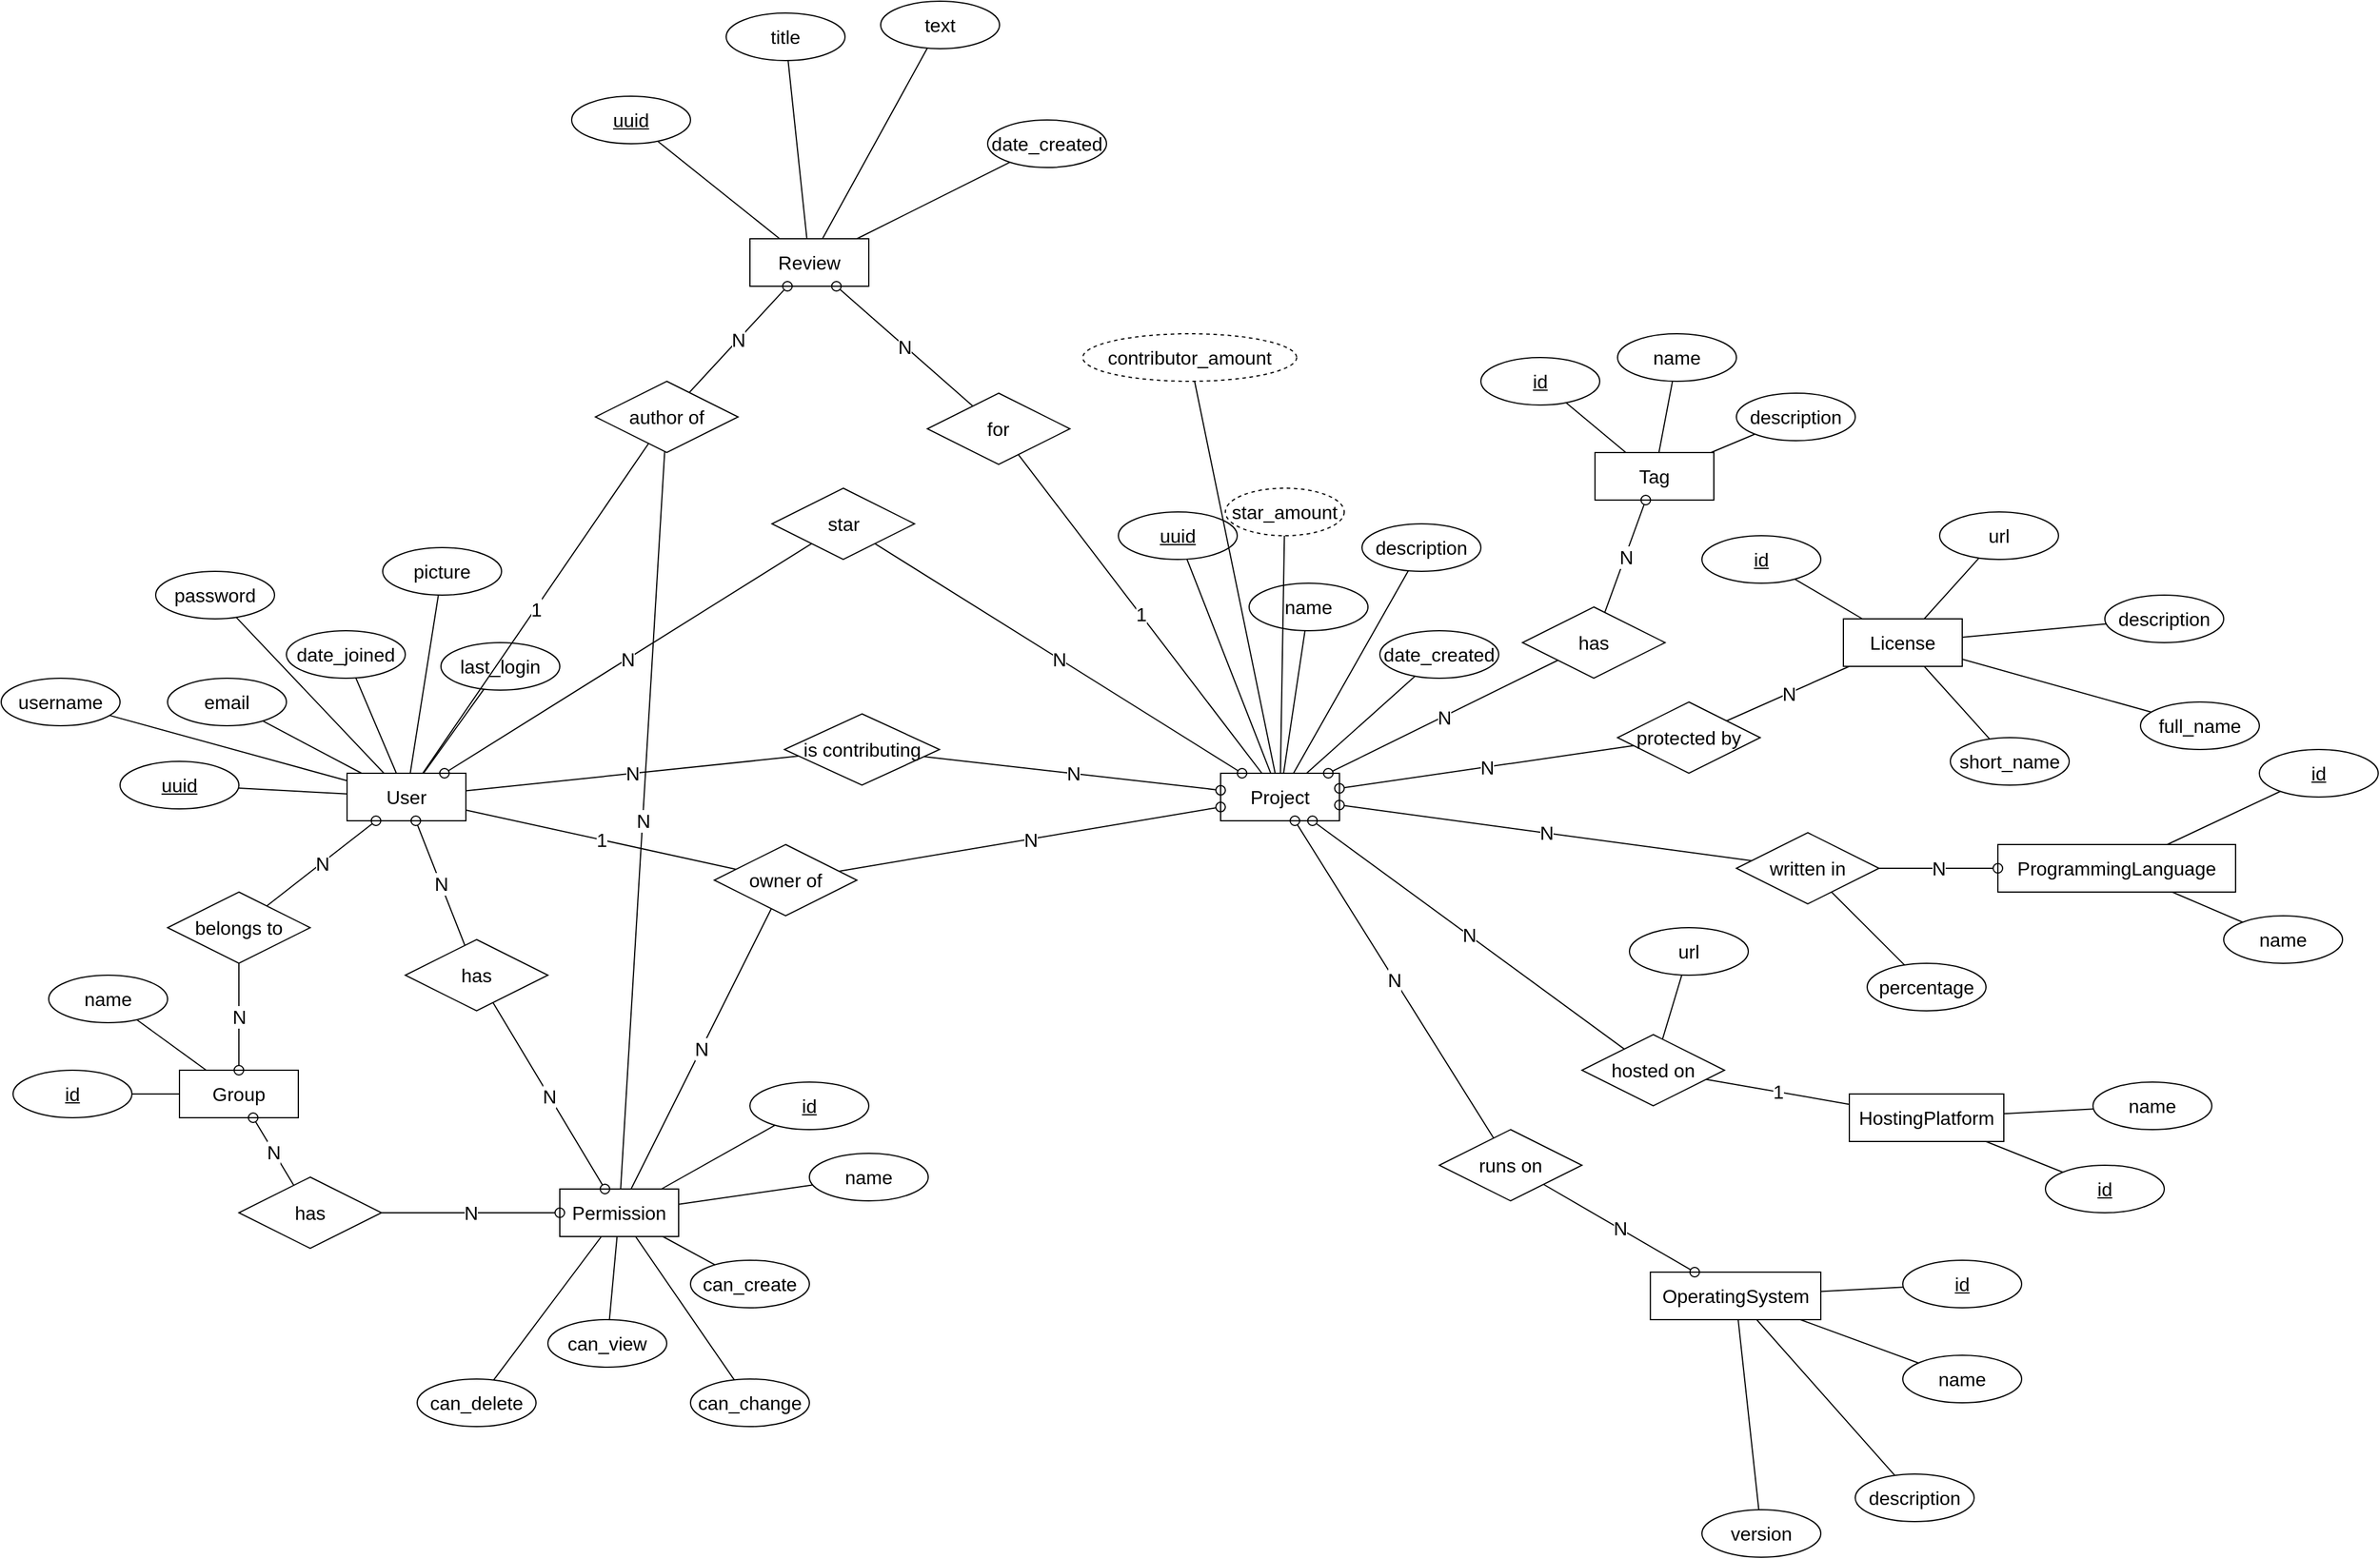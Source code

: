 <mxfile version="21.1.5" type="embed">
  <diagram name="Page-1" id="9f46799a-70d6-7492-0946-bef42562c5a5">
    <mxGraphModel dx="981" dy="710" grid="1" gridSize="10" guides="1" tooltips="1" connect="1" arrows="1" fold="1" page="1" pageScale="1" pageWidth="4681" pageHeight="3300" background="none" math="0" shadow="0">
      <root>
        <mxCell id="0" />
        <mxCell id="1" parent="0" />
        <mxCell id="2" value="&lt;div&gt;User&lt;/div&gt;" style="whiteSpace=wrap;html=1;align=center;fontSize=16;" parent="1" vertex="1">
          <mxGeometry x="2081" y="1450" width="100" height="40" as="geometry" />
        </mxCell>
        <mxCell id="3" value="username" style="ellipse;whiteSpace=wrap;html=1;align=center;fontSize=16;" parent="1" vertex="1">
          <mxGeometry x="1790" y="1370" width="100" height="40" as="geometry" />
        </mxCell>
        <mxCell id="4" value="uuid" style="ellipse;whiteSpace=wrap;html=1;align=center;fontStyle=4;fontSize=16;" parent="1" vertex="1">
          <mxGeometry x="1890" y="1440" width="100" height="40" as="geometry" />
        </mxCell>
        <mxCell id="5" value="email" style="ellipse;whiteSpace=wrap;html=1;align=center;fontSize=16;" parent="1" vertex="1">
          <mxGeometry x="1930" y="1370" width="100" height="40" as="geometry" />
        </mxCell>
        <mxCell id="6" value="password" style="ellipse;whiteSpace=wrap;html=1;align=center;fontSize=16;" parent="1" vertex="1">
          <mxGeometry x="1920" y="1280" width="100" height="40" as="geometry" />
        </mxCell>
        <mxCell id="8" value="" style="endArrow=none;html=1;rounded=0;fontSize=12;startSize=8;endSize=8;curved=1;" parent="1" source="4" target="2" edge="1">
          <mxGeometry relative="1" as="geometry">
            <mxPoint x="2841" y="1830" as="sourcePoint" />
            <mxPoint x="3001" y="1830" as="targetPoint" />
          </mxGeometry>
        </mxCell>
        <mxCell id="9" value="" style="endArrow=none;html=1;rounded=0;fontSize=12;startSize=8;endSize=8;curved=1;" parent="1" source="5" target="2" edge="1">
          <mxGeometry relative="1" as="geometry">
            <mxPoint x="2841" y="1830" as="sourcePoint" />
            <mxPoint x="3001" y="1830" as="targetPoint" />
          </mxGeometry>
        </mxCell>
        <mxCell id="10" value="" style="endArrow=none;html=1;rounded=0;fontSize=12;startSize=8;endSize=8;curved=1;" parent="1" source="2" target="6" edge="1">
          <mxGeometry relative="1" as="geometry">
            <mxPoint x="2841" y="1830" as="sourcePoint" />
            <mxPoint x="3001" y="1830" as="targetPoint" />
          </mxGeometry>
        </mxCell>
        <mxCell id="11" value="" style="endArrow=none;html=1;rounded=0;fontSize=12;startSize=8;endSize=8;curved=1;" parent="1" source="3" target="2" edge="1">
          <mxGeometry relative="1" as="geometry">
            <mxPoint x="2841" y="1830" as="sourcePoint" />
            <mxPoint x="3001" y="1830" as="targetPoint" />
          </mxGeometry>
        </mxCell>
        <mxCell id="12" value="&lt;div&gt;Project&lt;/div&gt;" style="whiteSpace=wrap;html=1;align=center;fontSize=16;" parent="1" vertex="1">
          <mxGeometry x="2816" y="1450" width="100" height="40" as="geometry" />
        </mxCell>
        <mxCell id="13" value="uuid" style="ellipse;whiteSpace=wrap;html=1;align=center;fontStyle=4;fontSize=16;" parent="1" vertex="1">
          <mxGeometry x="2730" y="1230" width="100" height="40" as="geometry" />
        </mxCell>
        <mxCell id="14" value="name" style="ellipse;whiteSpace=wrap;html=1;align=center;fontSize=16;" parent="1" vertex="1">
          <mxGeometry x="2840" y="1290" width="100" height="40" as="geometry" />
        </mxCell>
        <mxCell id="15" value="&lt;div&gt;description&lt;/div&gt;" style="ellipse;whiteSpace=wrap;html=1;align=center;fontSize=16;" parent="1" vertex="1">
          <mxGeometry x="2935" y="1240" width="100" height="40" as="geometry" />
        </mxCell>
        <mxCell id="16" value="date_created" style="ellipse;whiteSpace=wrap;html=1;align=center;fontSize=16;" parent="1" vertex="1">
          <mxGeometry x="2950" y="1330" width="100" height="40" as="geometry" />
        </mxCell>
        <mxCell id="17" value="" style="endArrow=none;html=1;rounded=0;fontSize=12;startSize=8;endSize=8;curved=1;" parent="1" source="12" target="15" edge="1">
          <mxGeometry relative="1" as="geometry">
            <mxPoint x="2721" y="3420" as="sourcePoint" />
            <mxPoint x="2881" y="3420" as="targetPoint" />
          </mxGeometry>
        </mxCell>
        <mxCell id="18" value="" style="endArrow=none;html=1;rounded=0;fontSize=12;startSize=8;endSize=8;curved=1;" parent="1" source="14" target="12" edge="1">
          <mxGeometry relative="1" as="geometry">
            <mxPoint x="2721" y="3420" as="sourcePoint" />
            <mxPoint x="2881" y="3420" as="targetPoint" />
          </mxGeometry>
        </mxCell>
        <mxCell id="19" value="" style="endArrow=none;html=1;rounded=0;fontSize=12;startSize=8;endSize=8;curved=1;" parent="1" source="13" target="12" edge="1">
          <mxGeometry relative="1" as="geometry">
            <mxPoint x="2721" y="3420" as="sourcePoint" />
            <mxPoint x="2881" y="3420" as="targetPoint" />
          </mxGeometry>
        </mxCell>
        <mxCell id="20" value="" style="endArrow=none;html=1;rounded=0;fontSize=12;startSize=8;endSize=8;curved=1;" parent="1" source="12" target="16" edge="1">
          <mxGeometry relative="1" as="geometry">
            <mxPoint x="2721" y="3420" as="sourcePoint" />
            <mxPoint x="2881" y="3420" as="targetPoint" />
          </mxGeometry>
        </mxCell>
        <mxCell id="23" value="" style="endArrow=oval;html=1;rounded=0;fontSize=12;startSize=8;endSize=8;startArrow=none;startFill=0;endFill=0;" parent="1" source="430" target="12" edge="1">
          <mxGeometry relative="1" as="geometry">
            <mxPoint x="2620" y="1530" as="sourcePoint" />
            <mxPoint x="2881" y="3420" as="targetPoint" />
          </mxGeometry>
        </mxCell>
        <mxCell id="26" value="N" style="edgeLabel;html=1;align=center;verticalAlign=middle;resizable=0;points=[];fontSize=16;" parent="23" vertex="1" connectable="0">
          <mxGeometry relative="1" as="geometry">
            <mxPoint as="offset" />
          </mxGeometry>
        </mxCell>
        <mxCell id="24" value="" style="endArrow=none;html=1;rounded=0;fontSize=12;startSize=8;endSize=8;curved=1;" parent="1" source="2" target="430" edge="1">
          <mxGeometry relative="1" as="geometry">
            <mxPoint x="2741" y="1270" as="sourcePoint" />
            <mxPoint x="2480" y="1540" as="targetPoint" />
          </mxGeometry>
        </mxCell>
        <mxCell id="28" value="1" style="edgeLabel;html=1;align=center;verticalAlign=middle;resizable=0;points=[];fontSize=16;" parent="24" vertex="1" connectable="0">
          <mxGeometry relative="1" as="geometry">
            <mxPoint as="offset" />
          </mxGeometry>
        </mxCell>
        <mxCell id="29" value="License" style="whiteSpace=wrap;html=1;align=center;fontSize=16;" parent="1" vertex="1">
          <mxGeometry x="3340" y="1320" width="100" height="40" as="geometry" />
        </mxCell>
        <mxCell id="30" value="protected by" style="shape=rhombus;perimeter=rhombusPerimeter;whiteSpace=wrap;html=1;align=center;fontSize=16;" parent="1" vertex="1">
          <mxGeometry x="3150" y="1390" width="120" height="60" as="geometry" />
        </mxCell>
        <mxCell id="31" value="" style="endArrow=none;html=1;rounded=0;fontSize=12;startSize=8;endSize=8;curved=1;endFill=0;" parent="1" source="30" target="29" edge="1">
          <mxGeometry relative="1" as="geometry">
            <mxPoint x="2841" y="2910" as="sourcePoint" />
            <mxPoint x="3201" y="3440" as="targetPoint" />
          </mxGeometry>
        </mxCell>
        <mxCell id="44" value="&lt;div&gt;N&lt;/div&gt;" style="edgeLabel;html=1;align=center;verticalAlign=middle;resizable=0;points=[];fontSize=16;" parent="31" vertex="1" connectable="0">
          <mxGeometry relative="1" as="geometry">
            <mxPoint as="offset" />
          </mxGeometry>
        </mxCell>
        <mxCell id="32" value="" style="endArrow=none;html=1;rounded=0;fontSize=12;startSize=8;endSize=8;curved=1;startArrow=oval;startFill=0;" parent="1" source="12" target="30" edge="1">
          <mxGeometry relative="1" as="geometry">
            <mxPoint x="2341" y="2460" as="sourcePoint" />
            <mxPoint x="2171" y="2490" as="targetPoint" />
          </mxGeometry>
        </mxCell>
        <mxCell id="45" value="N" style="edgeLabel;html=1;align=center;verticalAlign=middle;resizable=0;points=[];fontSize=16;" parent="32" vertex="1" connectable="0">
          <mxGeometry relative="1" as="geometry">
            <mxPoint as="offset" />
          </mxGeometry>
        </mxCell>
        <mxCell id="33" value="&lt;div&gt;short_name&lt;/div&gt;" style="ellipse;whiteSpace=wrap;html=1;align=center;fontSize=16;" parent="1" vertex="1">
          <mxGeometry x="3430" y="1420" width="100" height="40" as="geometry" />
        </mxCell>
        <mxCell id="34" value="id" style="ellipse;whiteSpace=wrap;html=1;align=center;fontStyle=4;fontSize=16;" parent="1" vertex="1">
          <mxGeometry x="3221" y="1250" width="100" height="40" as="geometry" />
        </mxCell>
        <mxCell id="35" value="&lt;div&gt;full_name&lt;/div&gt;" style="ellipse;whiteSpace=wrap;html=1;align=center;fontSize=16;" parent="1" vertex="1">
          <mxGeometry x="3590" y="1390" width="100" height="40" as="geometry" />
        </mxCell>
        <mxCell id="36" value="url" style="ellipse;whiteSpace=wrap;html=1;align=center;fontSize=16;" parent="1" vertex="1">
          <mxGeometry x="3421" y="1230" width="100" height="40" as="geometry" />
        </mxCell>
        <mxCell id="37" value="description" style="ellipse;whiteSpace=wrap;html=1;align=center;fontSize=16;" parent="1" vertex="1">
          <mxGeometry x="3560" y="1300" width="100" height="40" as="geometry" />
        </mxCell>
        <mxCell id="38" value="" style="endArrow=none;html=1;rounded=0;fontSize=12;startSize=8;endSize=8;curved=1;" parent="1" source="37" target="29" edge="1">
          <mxGeometry relative="1" as="geometry">
            <mxPoint x="2861" y="3338.5" as="sourcePoint" />
            <mxPoint x="3021" y="3338.5" as="targetPoint" />
          </mxGeometry>
        </mxCell>
        <mxCell id="39" value="" style="endArrow=none;html=1;rounded=0;fontSize=12;startSize=8;endSize=8;curved=1;" parent="1" source="29" target="35" edge="1">
          <mxGeometry relative="1" as="geometry">
            <mxPoint x="2711" y="3558.5" as="sourcePoint" />
            <mxPoint x="2871" y="3558.5" as="targetPoint" />
          </mxGeometry>
        </mxCell>
        <mxCell id="40" value="" style="endArrow=none;html=1;rounded=0;fontSize=12;startSize=8;endSize=8;curved=1;" parent="1" source="29" target="36" edge="1">
          <mxGeometry relative="1" as="geometry">
            <mxPoint x="2861" y="3338.5" as="sourcePoint" />
            <mxPoint x="3021" y="3338.5" as="targetPoint" />
          </mxGeometry>
        </mxCell>
        <mxCell id="41" value="" style="endArrow=none;html=1;rounded=0;fontSize=12;startSize=8;endSize=8;curved=1;" parent="1" source="29" target="33" edge="1">
          <mxGeometry relative="1" as="geometry">
            <mxPoint x="2711" y="3558.5" as="sourcePoint" />
            <mxPoint x="2871" y="3558.5" as="targetPoint" />
          </mxGeometry>
        </mxCell>
        <mxCell id="42" value="" style="endArrow=none;html=1;rounded=0;fontSize=12;startSize=8;endSize=8;curved=1;" parent="1" source="34" target="29" edge="1">
          <mxGeometry relative="1" as="geometry">
            <mxPoint x="2861" y="3338.5" as="sourcePoint" />
            <mxPoint x="3021" y="3338.5" as="targetPoint" />
          </mxGeometry>
        </mxCell>
        <mxCell id="47" value="" style="endArrow=none;html=1;rounded=0;fontSize=12;startSize=8;endSize=8;curved=1;startArrow=oval;startFill=0;" parent="1" source="12" target="49" edge="1">
          <mxGeometry relative="1" as="geometry">
            <mxPoint x="2711" y="3500" as="sourcePoint" />
            <mxPoint x="3141" y="3310" as="targetPoint" />
          </mxGeometry>
        </mxCell>
        <mxCell id="61" value="N" style="edgeLabel;html=1;align=center;verticalAlign=middle;resizable=0;points=[];fontSize=16;" parent="47" vertex="1" connectable="0">
          <mxGeometry relative="1" as="geometry">
            <mxPoint as="offset" />
          </mxGeometry>
        </mxCell>
        <mxCell id="48" value="HostingPlatform" style="whiteSpace=wrap;html=1;align=center;fontSize=16;" parent="1" vertex="1">
          <mxGeometry x="3345.0" y="1720" width="130" height="40" as="geometry" />
        </mxCell>
        <mxCell id="49" value="hosted on" style="shape=rhombus;perimeter=rhombusPerimeter;whiteSpace=wrap;html=1;align=center;fontSize=16;" parent="1" vertex="1">
          <mxGeometry x="3120" y="1670" width="120" height="60" as="geometry" />
        </mxCell>
        <mxCell id="50" value="" style="endArrow=none;html=1;rounded=0;fontSize=12;startSize=8;endSize=8;curved=1;endFill=0;" parent="1" source="49" target="48" edge="1">
          <mxGeometry relative="1" as="geometry">
            <mxPoint x="3101" y="2600" as="sourcePoint" />
            <mxPoint x="3101" y="2790" as="targetPoint" />
          </mxGeometry>
        </mxCell>
        <mxCell id="62" value="1" style="edgeLabel;html=1;align=center;verticalAlign=middle;resizable=0;points=[];fontSize=16;" parent="50" vertex="1" connectable="0">
          <mxGeometry relative="1" as="geometry">
            <mxPoint as="offset" />
          </mxGeometry>
        </mxCell>
        <mxCell id="52" value="name" style="ellipse;whiteSpace=wrap;html=1;align=center;fontSize=16;strokeColor=default;" parent="1" vertex="1">
          <mxGeometry x="3550.0" y="1710" width="100" height="40" as="geometry" />
        </mxCell>
        <mxCell id="53" value="url" style="ellipse;whiteSpace=wrap;html=1;align=center;fontSize=16;" parent="1" vertex="1">
          <mxGeometry x="3160" y="1580" width="100" height="40" as="geometry" />
        </mxCell>
        <mxCell id="55" value="&lt;div&gt;id&lt;/div&gt;" style="ellipse;whiteSpace=wrap;html=1;align=center;fontStyle=4;fontSize=16;" parent="1" vertex="1">
          <mxGeometry x="3510.0" y="1780" width="100" height="40" as="geometry" />
        </mxCell>
        <mxCell id="56" value="" style="endArrow=none;html=1;rounded=0;fontSize=12;startSize=8;endSize=8;curved=1;" parent="1" source="49" target="53" edge="1">
          <mxGeometry relative="1" as="geometry">
            <mxPoint x="3177.61" y="3500" as="sourcePoint" />
            <mxPoint x="3337.61" y="3500" as="targetPoint" />
          </mxGeometry>
        </mxCell>
        <mxCell id="57" value="" style="endArrow=none;html=1;rounded=0;fontSize=12;startSize=8;endSize=8;curved=1;" parent="1" source="52" target="48" edge="1">
          <mxGeometry relative="1" as="geometry">
            <mxPoint x="3177.61" y="3500" as="sourcePoint" />
            <mxPoint x="3337.61" y="3500" as="targetPoint" />
          </mxGeometry>
        </mxCell>
        <mxCell id="58" value="" style="endArrow=none;html=1;rounded=0;fontSize=12;startSize=8;endSize=8;curved=1;" parent="1" source="55" target="48" edge="1">
          <mxGeometry relative="1" as="geometry">
            <mxPoint x="3177.61" y="3500" as="sourcePoint" />
            <mxPoint x="3337.61" y="3500" as="targetPoint" />
          </mxGeometry>
        </mxCell>
        <mxCell id="65" value="date_joined" style="ellipse;whiteSpace=wrap;html=1;align=center;fontSize=16;" parent="1" vertex="1">
          <mxGeometry x="2030" y="1330" width="100" height="40" as="geometry" />
        </mxCell>
        <mxCell id="66" value="" style="endArrow=none;html=1;rounded=0;fontSize=12;startSize=8;endSize=8;curved=1;" parent="1" source="65" target="2" edge="1">
          <mxGeometry relative="1" as="geometry">
            <mxPoint x="2471" y="1830" as="sourcePoint" />
            <mxPoint x="2521" y="1750" as="targetPoint" />
          </mxGeometry>
        </mxCell>
        <mxCell id="68" value="ProgrammingLanguage" style="whiteSpace=wrap;html=1;align=center;fontSize=16;" parent="1" vertex="1">
          <mxGeometry x="3470" y="1510" width="200" height="40" as="geometry" />
        </mxCell>
        <mxCell id="69" value="written in" style="shape=rhombus;perimeter=rhombusPerimeter;whiteSpace=wrap;html=1;align=center;fontSize=16;" parent="1" vertex="1">
          <mxGeometry x="3250" y="1500" width="120" height="60" as="geometry" />
        </mxCell>
        <mxCell id="70" value="" style="endArrow=oval;html=1;rounded=0;fontSize=12;startSize=8;endSize=8;curved=1;endFill=0;" parent="1" source="69" target="68" edge="1">
          <mxGeometry relative="1" as="geometry">
            <mxPoint x="3190" y="2720" as="sourcePoint" />
            <mxPoint x="3380" y="2680" as="targetPoint" />
          </mxGeometry>
        </mxCell>
        <mxCell id="76" value="N" style="edgeLabel;html=1;align=center;verticalAlign=middle;resizable=0;points=[];fontSize=16;" parent="70" vertex="1" connectable="0">
          <mxGeometry relative="1" as="geometry">
            <mxPoint as="offset" />
          </mxGeometry>
        </mxCell>
        <mxCell id="71" value="" style="endArrow=none;html=1;rounded=0;fontSize=12;startSize=8;endSize=8;curved=1;startArrow=oval;startFill=0;" parent="1" source="12" target="69" edge="1">
          <mxGeometry relative="1" as="geometry">
            <mxPoint x="2901" y="3030" as="sourcePoint" />
            <mxPoint x="3061" y="3030" as="targetPoint" />
          </mxGeometry>
        </mxCell>
        <mxCell id="77" value="N" style="edgeLabel;html=1;align=center;verticalAlign=middle;resizable=0;points=[];fontSize=16;" parent="71" vertex="1" connectable="0">
          <mxGeometry relative="1" as="geometry">
            <mxPoint as="offset" />
          </mxGeometry>
        </mxCell>
        <mxCell id="73" value="percentage" style="ellipse;whiteSpace=wrap;html=1;align=center;fontSize=16;" parent="1" vertex="1">
          <mxGeometry x="3360" y="1610" width="100" height="40" as="geometry" />
        </mxCell>
        <mxCell id="74" value="" style="endArrow=none;html=1;rounded=0;fontSize=12;startSize=8;endSize=8;curved=1;" parent="1" source="68" target="105" edge="1">
          <mxGeometry relative="1" as="geometry">
            <mxPoint x="3190" y="2660" as="sourcePoint" />
            <mxPoint x="3160.0" y="2440" as="targetPoint" />
          </mxGeometry>
        </mxCell>
        <mxCell id="75" value="" style="endArrow=none;html=1;rounded=0;fontSize=12;startSize=8;endSize=8;curved=1;" parent="1" source="69" target="73" edge="1">
          <mxGeometry relative="1" as="geometry">
            <mxPoint x="3190" y="2660" as="sourcePoint" />
            <mxPoint x="3293.642" y="1620.053" as="targetPoint" />
          </mxGeometry>
        </mxCell>
        <mxCell id="95" style="edgeStyle=none;curved=1;rounded=0;orthogonalLoop=1;jettySize=auto;html=1;exitX=1;exitY=0;exitDx=0;exitDy=0;fontSize=12;startSize=8;endSize=8;" parent="1" edge="1">
          <mxGeometry relative="1" as="geometry">
            <mxPoint x="2398.79" y="1505" as="sourcePoint" />
            <mxPoint x="2398.79" y="1505" as="targetPoint" />
          </mxGeometry>
        </mxCell>
        <mxCell id="105" value="&lt;div&gt;id&lt;/div&gt;" style="ellipse;whiteSpace=wrap;html=1;align=center;fontStyle=4;fontSize=16;" parent="1" vertex="1">
          <mxGeometry x="3690" y="1430" width="100" height="40" as="geometry" />
        </mxCell>
        <mxCell id="106" value="name" style="ellipse;whiteSpace=wrap;html=1;align=center;fontSize=16;" parent="1" vertex="1">
          <mxGeometry x="3660" y="1570" width="100" height="40" as="geometry" />
        </mxCell>
        <mxCell id="107" value="" style="endArrow=none;html=1;rounded=0;fontSize=12;startSize=8;endSize=8;curved=1;" parent="1" source="68" target="106" edge="1">
          <mxGeometry relative="1" as="geometry">
            <mxPoint x="3030" y="2640" as="sourcePoint" />
            <mxPoint x="3190" y="2640" as="targetPoint" />
          </mxGeometry>
        </mxCell>
        <mxCell id="113" value="OperatingSystem" style="whiteSpace=wrap;html=1;align=center;fontSize=16;" parent="1" vertex="1">
          <mxGeometry x="3177.61" y="1870" width="143.39" height="40" as="geometry" />
        </mxCell>
        <mxCell id="114" value="" style="endArrow=none;html=1;rounded=0;fontSize=12;startSize=8;endSize=8;curved=1;startArrow=oval;startFill=0;" parent="1" source="12" target="128" edge="1">
          <mxGeometry relative="1" as="geometry">
            <mxPoint x="3291" y="3410" as="sourcePoint" />
            <mxPoint x="3201" y="3490" as="targetPoint" />
          </mxGeometry>
        </mxCell>
        <mxCell id="115" value="" style="resizable=0;html=1;whiteSpace=wrap;align=right;verticalAlign=bottom;fontSize=16;" parent="114" connectable="0" vertex="1">
          <mxGeometry x="1" relative="1" as="geometry" />
        </mxCell>
        <mxCell id="139" value="N" style="edgeLabel;html=1;align=center;verticalAlign=middle;resizable=0;points=[];fontSize=16;" parent="114" vertex="1" connectable="0">
          <mxGeometry relative="1" as="geometry">
            <mxPoint as="offset" />
          </mxGeometry>
        </mxCell>
        <mxCell id="127" value="" style="endArrow=none;html=1;rounded=0;fontSize=12;startSize=8;endSize=8;curved=1;" parent="1" source="113" target="163" edge="1">
          <mxGeometry relative="1" as="geometry">
            <mxPoint x="3122.61" y="3020" as="sourcePoint" />
            <mxPoint x="3277.255" y="3114.142" as="targetPoint" />
          </mxGeometry>
        </mxCell>
        <mxCell id="128" value="runs on" style="shape=rhombus;perimeter=rhombusPerimeter;whiteSpace=wrap;html=1;align=center;fontSize=16;" parent="1" vertex="1">
          <mxGeometry x="3000" y="1750" width="120" height="60" as="geometry" />
        </mxCell>
        <mxCell id="130" value="name" style="ellipse;whiteSpace=wrap;html=1;align=center;fontSize=16;" parent="1" vertex="1">
          <mxGeometry x="3390" y="1940" width="100" height="40" as="geometry" />
        </mxCell>
        <mxCell id="131" value="description" style="ellipse;whiteSpace=wrap;html=1;align=center;fontSize=16;" parent="1" vertex="1">
          <mxGeometry x="3350" y="2040" width="100" height="40" as="geometry" />
        </mxCell>
        <mxCell id="136" value="" style="endArrow=none;html=1;rounded=0;fontSize=12;startSize=8;endSize=8;curved=1;" parent="1" source="113" target="130" edge="1">
          <mxGeometry relative="1" as="geometry">
            <mxPoint x="3122.61" y="3100" as="sourcePoint" />
            <mxPoint x="3282.61" y="3100" as="targetPoint" />
          </mxGeometry>
        </mxCell>
        <mxCell id="137" value="" style="endArrow=none;html=1;rounded=0;fontSize=12;startSize=8;endSize=8;curved=1;" parent="1" source="113" target="131" edge="1">
          <mxGeometry relative="1" as="geometry">
            <mxPoint x="3122.61" y="3100" as="sourcePoint" />
            <mxPoint x="3282.61" y="3100" as="targetPoint" />
          </mxGeometry>
        </mxCell>
        <mxCell id="140" value="version" style="ellipse;whiteSpace=wrap;html=1;align=center;fontSize=16;" parent="1" vertex="1">
          <mxGeometry x="3221" y="2070" width="100" height="40" as="geometry" />
        </mxCell>
        <mxCell id="141" value="" style="endArrow=none;html=1;rounded=0;fontSize=12;startSize=8;endSize=8;curved=1;" parent="1" source="140" target="113" edge="1">
          <mxGeometry relative="1" as="geometry">
            <mxPoint x="2956" y="3020" as="sourcePoint" />
            <mxPoint x="3116" y="3020" as="targetPoint" />
          </mxGeometry>
        </mxCell>
        <mxCell id="142" value="" style="endArrow=oval;html=1;rounded=0;fontSize=12;startSize=8;endSize=8;curved=1;endFill=0;" parent="1" source="128" target="113" edge="1">
          <mxGeometry relative="1" as="geometry">
            <mxPoint x="2956" y="3020" as="sourcePoint" />
            <mxPoint x="3116" y="3020" as="targetPoint" />
          </mxGeometry>
        </mxCell>
        <mxCell id="143" value="N" style="edgeLabel;html=1;align=center;verticalAlign=middle;resizable=0;points=[];fontSize=16;" parent="142" vertex="1" connectable="0">
          <mxGeometry relative="1" as="geometry">
            <mxPoint as="offset" />
          </mxGeometry>
        </mxCell>
        <mxCell id="144" style="edgeStyle=none;curved=1;rounded=0;orthogonalLoop=1;jettySize=auto;html=1;exitX=0.5;exitY=1;exitDx=0;exitDy=0;fontSize=12;startSize=8;endSize=8;" parent="1" source="13" target="13" edge="1">
          <mxGeometry relative="1" as="geometry" />
        </mxCell>
        <mxCell id="145" value="Tag" style="whiteSpace=wrap;html=1;align=center;fontSize=16;" parent="1" vertex="1">
          <mxGeometry x="3131" y="1180" width="100" height="40" as="geometry" />
        </mxCell>
        <mxCell id="146" value="has" style="shape=rhombus;perimeter=rhombusPerimeter;whiteSpace=wrap;html=1;align=center;fontSize=16;" parent="1" vertex="1">
          <mxGeometry x="3070" y="1310" width="120" height="60" as="geometry" />
        </mxCell>
        <mxCell id="147" value="" style="endArrow=oval;html=1;rounded=0;fontSize=12;startSize=8;endSize=8;curved=1;startArrow=none;startFill=0;endFill=0;" parent="1" source="146" target="12" edge="1">
          <mxGeometry relative="1" as="geometry">
            <mxPoint x="2851" y="3540" as="sourcePoint" />
            <mxPoint x="3011" y="3540" as="targetPoint" />
          </mxGeometry>
        </mxCell>
        <mxCell id="161" value="N" style="edgeLabel;html=1;align=center;verticalAlign=middle;resizable=0;points=[];fontSize=16;" parent="147" vertex="1" connectable="0">
          <mxGeometry relative="1" as="geometry">
            <mxPoint as="offset" />
          </mxGeometry>
        </mxCell>
        <mxCell id="148" value="" style="endArrow=none;html=1;rounded=0;fontSize=12;startSize=8;endSize=8;curved=1;endFill=0;startArrow=oval;startFill=0;" parent="1" source="145" target="146" edge="1">
          <mxGeometry relative="1" as="geometry">
            <mxPoint x="2833.22" y="3400" as="sourcePoint" />
            <mxPoint x="3160.998" y="1288.889" as="targetPoint" />
          </mxGeometry>
        </mxCell>
        <mxCell id="160" value="N" style="edgeLabel;html=1;align=center;verticalAlign=middle;resizable=0;points=[];fontSize=16;" parent="148" vertex="1" connectable="0">
          <mxGeometry relative="1" as="geometry">
            <mxPoint as="offset" />
          </mxGeometry>
        </mxCell>
        <mxCell id="149" value="id" style="ellipse;whiteSpace=wrap;html=1;align=center;fontStyle=4;fontSize=16;" parent="1" vertex="1">
          <mxGeometry x="3035" y="1100" width="100" height="40" as="geometry" />
        </mxCell>
        <mxCell id="150" value="name" style="ellipse;whiteSpace=wrap;html=1;align=center;fontSize=16;" parent="1" vertex="1">
          <mxGeometry x="3150" y="1080" width="100" height="40" as="geometry" />
        </mxCell>
        <mxCell id="151" value="&lt;div&gt;description&lt;/div&gt;" style="ellipse;whiteSpace=wrap;html=1;align=center;fontSize=16;" parent="1" vertex="1">
          <mxGeometry x="3250" y="1130" width="100" height="40" as="geometry" />
        </mxCell>
        <mxCell id="154" value="" style="endArrow=none;html=1;rounded=0;fontSize=12;startSize=8;endSize=8;curved=1;" parent="1" source="145" target="150" edge="1">
          <mxGeometry relative="1" as="geometry">
            <mxPoint x="3719.22" y="1670" as="sourcePoint" />
            <mxPoint x="3879.22" y="1670" as="targetPoint" />
          </mxGeometry>
        </mxCell>
        <mxCell id="155" value="" style="endArrow=none;html=1;rounded=0;fontSize=12;startSize=8;endSize=8;curved=1;" parent="1" source="145" target="151" edge="1">
          <mxGeometry relative="1" as="geometry">
            <mxPoint x="3719.22" y="1670" as="sourcePoint" />
            <mxPoint x="3879.22" y="1670" as="targetPoint" />
          </mxGeometry>
        </mxCell>
        <mxCell id="157" value="" style="endArrow=none;html=1;rounded=0;fontSize=12;startSize=8;endSize=8;curved=1;" parent="1" source="145" target="149" edge="1">
          <mxGeometry relative="1" as="geometry">
            <mxPoint x="3719.22" y="1670" as="sourcePoint" />
            <mxPoint x="3879.22" y="1670" as="targetPoint" />
          </mxGeometry>
        </mxCell>
        <mxCell id="158" value="picture" style="ellipse;whiteSpace=wrap;html=1;align=center;fontSize=16;" parent="1" vertex="1">
          <mxGeometry x="2111" y="1260" width="100" height="40" as="geometry" />
        </mxCell>
        <mxCell id="159" style="edgeStyle=none;curved=1;rounded=0;orthogonalLoop=1;jettySize=auto;html=1;exitX=0.5;exitY=1;exitDx=0;exitDy=0;fontSize=12;startSize=8;endSize=8;" parent="1" source="158" target="158" edge="1">
          <mxGeometry relative="1" as="geometry" />
        </mxCell>
        <mxCell id="162" value="" style="endArrow=none;html=1;rounded=0;fontSize=12;startSize=8;endSize=8;curved=1;" parent="1" source="2" target="158" edge="1">
          <mxGeometry relative="1" as="geometry">
            <mxPoint x="2901" y="1780" as="sourcePoint" />
            <mxPoint x="3061" y="1780" as="targetPoint" />
          </mxGeometry>
        </mxCell>
        <mxCell id="163" value="&lt;div&gt;id&lt;/div&gt;" style="ellipse;whiteSpace=wrap;html=1;align=center;fontStyle=4;fontSize=16;" parent="1" vertex="1">
          <mxGeometry x="3390.0" y="1860" width="100" height="40" as="geometry" />
        </mxCell>
        <mxCell id="248" value="last_login" style="ellipse;whiteSpace=wrap;html=1;align=center;fontSize=16;" parent="1" vertex="1">
          <mxGeometry x="2160" y="1340" width="100" height="40" as="geometry" />
        </mxCell>
        <mxCell id="249" value="" style="endArrow=none;html=1;rounded=0;fontSize=12;startSize=8;endSize=8;curved=1;" parent="1" source="2" target="248" edge="1">
          <mxGeometry relative="1" as="geometry">
            <mxPoint x="2576" y="1710" as="sourcePoint" />
            <mxPoint x="2626" y="1530" as="targetPoint" />
          </mxGeometry>
        </mxCell>
        <mxCell id="252" value="Review" style="whiteSpace=wrap;html=1;align=center;fontSize=16;" parent="1" vertex="1">
          <mxGeometry x="2420" y="1000" width="100" height="40" as="geometry" />
        </mxCell>
        <mxCell id="254" value="author of" style="shape=rhombus;perimeter=rhombusPerimeter;whiteSpace=wrap;html=1;align=center;fontSize=16;" parent="1" vertex="1">
          <mxGeometry x="2290" y="1120" width="120" height="60" as="geometry" />
        </mxCell>
        <mxCell id="255" value="uuid" style="ellipse;whiteSpace=wrap;html=1;align=center;fontStyle=4;fontSize=16;strokeColor=default;" parent="1" vertex="1">
          <mxGeometry x="2270" y="880" width="100" height="40" as="geometry" />
        </mxCell>
        <mxCell id="256" value="&lt;div&gt;title&lt;/div&gt;" style="ellipse;whiteSpace=wrap;html=1;align=center;fontSize=16;" parent="1" vertex="1">
          <mxGeometry x="2400" y="810" width="100" height="40" as="geometry" />
        </mxCell>
        <mxCell id="258" value="text" style="ellipse;whiteSpace=wrap;html=1;align=center;fontSize=16;" parent="1" vertex="1">
          <mxGeometry x="2530" y="800" width="100" height="40" as="geometry" />
        </mxCell>
        <mxCell id="259" value="" style="endArrow=none;html=1;rounded=0;fontSize=12;startSize=8;endSize=8;curved=1;" parent="1" source="258" target="252" edge="1">
          <mxGeometry relative="1" as="geometry">
            <mxPoint x="2529" y="1410" as="sourcePoint" />
            <mxPoint x="2689" y="1410" as="targetPoint" />
          </mxGeometry>
        </mxCell>
        <mxCell id="260" value="" style="endArrow=none;html=1;rounded=0;fontSize=12;startSize=8;endSize=8;curved=1;" parent="1" source="252" target="256" edge="1">
          <mxGeometry relative="1" as="geometry">
            <mxPoint x="2550" y="1410" as="sourcePoint" />
            <mxPoint x="2609" y="1410" as="targetPoint" />
          </mxGeometry>
        </mxCell>
        <mxCell id="261" value="" style="endArrow=none;html=1;rounded=0;fontSize=12;startSize=8;endSize=8;curved=1;" parent="1" source="255" target="252" edge="1">
          <mxGeometry relative="1" as="geometry">
            <mxPoint x="2560" y="1420" as="sourcePoint" />
            <mxPoint x="2619" y="1420" as="targetPoint" />
          </mxGeometry>
        </mxCell>
        <mxCell id="263" value="for" style="shape=rhombus;perimeter=rhombusPerimeter;whiteSpace=wrap;html=1;align=center;fontSize=16;" parent="1" vertex="1">
          <mxGeometry x="2569.25" y="1130" width="120" height="60" as="geometry" />
        </mxCell>
        <mxCell id="264" value="" style="endArrow=none;html=1;rounded=0;fontSize=12;startSize=8;endSize=8;curved=1;" parent="1" source="2" target="254" edge="1">
          <mxGeometry relative="1" as="geometry">
            <mxPoint x="2530" y="1750" as="sourcePoint" />
            <mxPoint x="2690" y="1750" as="targetPoint" />
          </mxGeometry>
        </mxCell>
        <mxCell id="268" value="1" style="edgeLabel;html=1;align=center;verticalAlign=middle;resizable=0;points=[];fontSize=16;" parent="264" vertex="1" connectable="0">
          <mxGeometry relative="1" as="geometry">
            <mxPoint as="offset" />
          </mxGeometry>
        </mxCell>
        <mxCell id="266" value="" style="endArrow=none;html=1;rounded=0;fontSize=12;startSize=8;endSize=8;curved=1;startArrow=oval;startFill=0;" parent="1" source="252" target="254" edge="1">
          <mxGeometry relative="1" as="geometry">
            <mxPoint x="2154" y="900" as="sourcePoint" />
            <mxPoint x="2387" y="1091" as="targetPoint" />
          </mxGeometry>
        </mxCell>
        <mxCell id="269" value="N" style="edgeLabel;html=1;align=center;verticalAlign=middle;resizable=0;points=[];fontSize=16;" parent="266" vertex="1" connectable="0">
          <mxGeometry relative="1" as="geometry">
            <mxPoint as="offset" />
          </mxGeometry>
        </mxCell>
        <mxCell id="270" value="" style="endArrow=none;html=1;rounded=0;fontSize=12;startSize=8;endSize=8;curved=1;startArrow=oval;startFill=0;" parent="1" source="252" target="263" edge="1">
          <mxGeometry relative="1" as="geometry">
            <mxPoint x="2429" y="1100" as="sourcePoint" />
            <mxPoint x="2589" y="1100" as="targetPoint" />
          </mxGeometry>
        </mxCell>
        <mxCell id="274" value="N" style="edgeLabel;html=1;align=center;verticalAlign=middle;resizable=0;points=[];fontSize=16;" parent="270" vertex="1" connectable="0">
          <mxGeometry relative="1" as="geometry">
            <mxPoint as="offset" />
          </mxGeometry>
        </mxCell>
        <mxCell id="272" value="" style="endArrow=none;html=1;rounded=0;fontSize=12;startSize=8;endSize=8;curved=1;" parent="1" source="263" target="12" edge="1">
          <mxGeometry relative="1" as="geometry">
            <mxPoint x="2519" y="1860" as="sourcePoint" />
            <mxPoint x="2642" y="1721" as="targetPoint" />
          </mxGeometry>
        </mxCell>
        <mxCell id="275" value="1" style="edgeLabel;html=1;align=center;verticalAlign=middle;resizable=0;points=[];fontSize=16;" parent="272" vertex="1" connectable="0">
          <mxGeometry relative="1" as="geometry">
            <mxPoint as="offset" />
          </mxGeometry>
        </mxCell>
        <mxCell id="276" value="is contributing" style="shape=rhombus;perimeter=rhombusPerimeter;whiteSpace=wrap;html=1;align=center;fontSize=16;" parent="1" vertex="1">
          <mxGeometry x="2449" y="1400" width="130.5" height="60" as="geometry" />
        </mxCell>
        <mxCell id="277" value="" style="endArrow=oval;html=1;rounded=0;fontSize=12;startSize=8;endSize=8;startArrow=none;startFill=0;endFill=0;" parent="1" source="276" target="12" edge="1">
          <mxGeometry relative="1" as="geometry">
            <mxPoint x="2586" y="1415" as="sourcePoint" />
            <mxPoint x="2826" y="1469" as="targetPoint" />
          </mxGeometry>
        </mxCell>
        <mxCell id="278" value="N" style="edgeLabel;html=1;align=center;verticalAlign=middle;resizable=0;points=[];fontSize=16;" parent="277" vertex="1" connectable="0">
          <mxGeometry relative="1" as="geometry">
            <mxPoint as="offset" />
          </mxGeometry>
        </mxCell>
        <mxCell id="279" value="" style="endArrow=none;html=1;rounded=0;fontSize=12;startSize=8;endSize=8;startArrow=none;startFill=0;endFill=0;" parent="1" source="276" target="2" edge="1">
          <mxGeometry relative="1" as="geometry">
            <mxPoint x="2556" y="1533" as="sourcePoint" />
            <mxPoint x="2826" y="1488" as="targetPoint" />
          </mxGeometry>
        </mxCell>
        <mxCell id="280" value="N" style="edgeLabel;html=1;align=center;verticalAlign=middle;resizable=0;points=[];fontSize=16;" parent="279" vertex="1" connectable="0">
          <mxGeometry relative="1" as="geometry">
            <mxPoint as="offset" />
          </mxGeometry>
        </mxCell>
        <mxCell id="281" value="" style="endArrow=none;html=1;rounded=0;fontSize=12;startSize=8;endSize=8;curved=1;startArrow=oval;startFill=0;" parent="1" source="12" target="291" edge="1">
          <mxGeometry relative="1" as="geometry">
            <mxPoint x="2867" y="1460" as="sourcePoint" />
            <mxPoint x="2800" y="1320" as="targetPoint" />
          </mxGeometry>
        </mxCell>
        <mxCell id="294" value="N" style="edgeLabel;html=1;align=center;verticalAlign=middle;resizable=0;points=[];fontSize=16;" parent="281" vertex="1" connectable="0">
          <mxGeometry relative="1" as="geometry">
            <mxPoint as="offset" />
          </mxGeometry>
        </mxCell>
        <mxCell id="286" value="date_created" style="ellipse;whiteSpace=wrap;html=1;align=center;fontSize=16;" parent="1" vertex="1">
          <mxGeometry x="2620" y="900" width="100" height="40" as="geometry" />
        </mxCell>
        <mxCell id="287" value="" style="endArrow=none;html=1;rounded=0;fontSize=12;startSize=8;endSize=8;curved=1;" parent="1" source="286" target="252" edge="1">
          <mxGeometry relative="1" as="geometry">
            <mxPoint x="2454" y="1350" as="sourcePoint" />
            <mxPoint x="2494" y="1190" as="targetPoint" />
          </mxGeometry>
        </mxCell>
        <mxCell id="291" value="star" style="shape=rhombus;perimeter=rhombusPerimeter;whiteSpace=wrap;html=1;align=center;fontSize=16;" parent="1" vertex="1">
          <mxGeometry x="2438.5" y="1210" width="120" height="60" as="geometry" />
        </mxCell>
        <mxCell id="292" value="" style="endArrow=none;html=1;rounded=0;fontSize=12;startSize=8;endSize=8;curved=1;startArrow=oval;startFill=0;" parent="1" source="2" target="291" edge="1">
          <mxGeometry relative="1" as="geometry">
            <mxPoint x="2191" y="1470" as="sourcePoint" />
            <mxPoint x="2450" y="1419" as="targetPoint" />
          </mxGeometry>
        </mxCell>
        <mxCell id="293" value="&lt;div&gt;N&lt;br&gt;&lt;/div&gt;" style="edgeLabel;html=1;align=center;verticalAlign=middle;resizable=0;points=[];fontSize=16;" parent="292" vertex="1" connectable="0">
          <mxGeometry relative="1" as="geometry">
            <mxPoint as="offset" />
          </mxGeometry>
        </mxCell>
        <mxCell id="327" value="contributor_amount" style="ellipse;whiteSpace=wrap;html=1;align=center;dashed=1;fontSize=16;" parent="1" vertex="1">
          <mxGeometry x="2700" y="1080" width="180" height="40" as="geometry" />
        </mxCell>
        <mxCell id="328" value="" style="endArrow=none;html=1;rounded=0;fontSize=12;startSize=8;endSize=8;curved=1;" parent="1" source="12" target="327" edge="1">
          <mxGeometry relative="1" as="geometry">
            <mxPoint x="2760" y="1590" as="sourcePoint" />
            <mxPoint x="2920" y="1590" as="targetPoint" />
          </mxGeometry>
        </mxCell>
        <mxCell id="329" value="star_amount" style="ellipse;whiteSpace=wrap;html=1;align=center;dashed=1;fontSize=16;" parent="1" vertex="1">
          <mxGeometry x="2820" y="1210" width="100" height="40" as="geometry" />
        </mxCell>
        <mxCell id="330" value="" style="endArrow=none;html=1;rounded=0;fontSize=12;startSize=8;endSize=8;curved=1;" parent="1" source="329" target="12" edge="1">
          <mxGeometry relative="1" as="geometry">
            <mxPoint x="2760" y="1590" as="sourcePoint" />
            <mxPoint x="2920" y="1590" as="targetPoint" />
          </mxGeometry>
        </mxCell>
        <mxCell id="332" value="belongs to" style="shape=rhombus;perimeter=rhombusPerimeter;whiteSpace=wrap;html=1;align=center;fontSize=16;" parent="1" vertex="1">
          <mxGeometry x="1930" y="1550" width="120" height="60" as="geometry" />
        </mxCell>
        <mxCell id="333" value="Permission" style="whiteSpace=wrap;html=1;align=center;fontSize=16;" parent="1" vertex="1">
          <mxGeometry x="2260" y="1800" width="100" height="40" as="geometry" />
        </mxCell>
        <mxCell id="334" value="Group" style="whiteSpace=wrap;html=1;align=center;fontSize=16;" parent="1" vertex="1">
          <mxGeometry x="1940" y="1700" width="100" height="40" as="geometry" />
        </mxCell>
        <mxCell id="335" value="has" style="shape=rhombus;perimeter=rhombusPerimeter;whiteSpace=wrap;html=1;align=center;fontSize=16;" parent="1" vertex="1">
          <mxGeometry x="2130" y="1590" width="120" height="60" as="geometry" />
        </mxCell>
        <mxCell id="336" value="has" style="shape=rhombus;perimeter=rhombusPerimeter;whiteSpace=wrap;html=1;align=center;fontSize=16;" parent="1" vertex="1">
          <mxGeometry x="1990" y="1790" width="120" height="60" as="geometry" />
        </mxCell>
        <mxCell id="337" value="" style="endArrow=oval;html=1;rounded=0;fontSize=12;startSize=8;endSize=8;startArrow=none;startFill=0;endFill=0;" parent="1" source="332" target="2" edge="1">
          <mxGeometry relative="1" as="geometry">
            <mxPoint x="2471" y="1446" as="sourcePoint" />
            <mxPoint x="2191" y="1475" as="targetPoint" />
          </mxGeometry>
        </mxCell>
        <mxCell id="338" value="N" style="edgeLabel;html=1;align=center;verticalAlign=middle;resizable=0;points=[];fontSize=16;" parent="337" vertex="1" connectable="0">
          <mxGeometry relative="1" as="geometry">
            <mxPoint as="offset" />
          </mxGeometry>
        </mxCell>
        <mxCell id="339" value="" style="endArrow=oval;html=1;rounded=0;fontSize=12;startSize=8;endSize=8;startArrow=none;startFill=0;endFill=0;" parent="1" source="332" target="334" edge="1">
          <mxGeometry relative="1" as="geometry">
            <mxPoint x="2141" y="1600" as="sourcePoint" />
            <mxPoint x="2141" y="1500" as="targetPoint" />
          </mxGeometry>
        </mxCell>
        <mxCell id="340" value="N" style="edgeLabel;html=1;align=center;verticalAlign=middle;resizable=0;points=[];fontSize=16;" parent="339" vertex="1" connectable="0">
          <mxGeometry relative="1" as="geometry">
            <mxPoint as="offset" />
          </mxGeometry>
        </mxCell>
        <mxCell id="341" value="" style="endArrow=oval;html=1;rounded=0;fontSize=12;startSize=8;endSize=8;startArrow=none;startFill=0;endFill=0;" parent="1" source="336" target="334" edge="1">
          <mxGeometry relative="1" as="geometry">
            <mxPoint x="2141" y="1660" as="sourcePoint" />
            <mxPoint x="2141" y="1750" as="targetPoint" />
          </mxGeometry>
        </mxCell>
        <mxCell id="342" value="N" style="edgeLabel;html=1;align=center;verticalAlign=middle;resizable=0;points=[];fontSize=16;" parent="341" vertex="1" connectable="0">
          <mxGeometry relative="1" as="geometry">
            <mxPoint as="offset" />
          </mxGeometry>
        </mxCell>
        <mxCell id="343" value="" style="endArrow=oval;html=1;rounded=0;fontSize=12;startSize=8;endSize=8;startArrow=none;startFill=0;endFill=0;" parent="1" source="336" target="333" edge="1">
          <mxGeometry relative="1" as="geometry">
            <mxPoint x="2151" y="1670" as="sourcePoint" />
            <mxPoint x="2240" y="1800" as="targetPoint" />
          </mxGeometry>
        </mxCell>
        <mxCell id="344" value="N" style="edgeLabel;html=1;align=center;verticalAlign=middle;resizable=0;points=[];fontSize=16;" parent="343" vertex="1" connectable="0">
          <mxGeometry relative="1" as="geometry">
            <mxPoint as="offset" />
          </mxGeometry>
        </mxCell>
        <mxCell id="345" value="" style="endArrow=oval;html=1;rounded=0;fontSize=12;startSize=8;endSize=8;startArrow=none;startFill=0;endFill=0;" parent="1" source="335" target="2" edge="1">
          <mxGeometry relative="1" as="geometry">
            <mxPoint x="2161" y="1680" as="sourcePoint" />
            <mxPoint x="2161" y="1770" as="targetPoint" />
          </mxGeometry>
        </mxCell>
        <mxCell id="346" value="N" style="edgeLabel;html=1;align=center;verticalAlign=middle;resizable=0;points=[];fontSize=16;" parent="345" vertex="1" connectable="0">
          <mxGeometry relative="1" as="geometry">
            <mxPoint as="offset" />
          </mxGeometry>
        </mxCell>
        <mxCell id="347" value="" style="endArrow=oval;html=1;rounded=0;fontSize=12;startSize=8;endSize=8;startArrow=none;startFill=0;endFill=0;" parent="1" source="335" target="333" edge="1">
          <mxGeometry relative="1" as="geometry">
            <mxPoint x="2171" y="1690" as="sourcePoint" />
            <mxPoint x="2171" y="1780" as="targetPoint" />
          </mxGeometry>
        </mxCell>
        <mxCell id="348" value="N" style="edgeLabel;html=1;align=center;verticalAlign=middle;resizable=0;points=[];fontSize=16;" parent="347" vertex="1" connectable="0">
          <mxGeometry relative="1" as="geometry">
            <mxPoint as="offset" />
          </mxGeometry>
        </mxCell>
        <mxCell id="349" value="" style="endArrow=none;html=1;rounded=0;fontSize=12;startSize=8;endSize=8;curved=1;" parent="1" source="333" target="430" edge="1">
          <mxGeometry relative="1" as="geometry">
            <mxPoint x="2438.5" y="1720" as="sourcePoint" />
            <mxPoint x="2520" y="1710" as="targetPoint" />
          </mxGeometry>
        </mxCell>
        <mxCell id="350" value="N" style="edgeLabel;html=1;align=center;verticalAlign=middle;resizable=0;points=[];fontSize=16;" parent="349" vertex="1" connectable="0">
          <mxGeometry relative="1" as="geometry">
            <mxPoint as="offset" />
          </mxGeometry>
        </mxCell>
        <mxCell id="362" value="name" style="ellipse;whiteSpace=wrap;html=1;align=center;fontSize=16;" parent="1" vertex="1">
          <mxGeometry x="1830" y="1620" width="100" height="40" as="geometry" />
        </mxCell>
        <mxCell id="363" value="id" style="ellipse;whiteSpace=wrap;html=1;align=center;fontStyle=4;fontSize=16;" parent="1" vertex="1">
          <mxGeometry x="1800" y="1700" width="100" height="40" as="geometry" />
        </mxCell>
        <mxCell id="364" value="" style="endArrow=none;html=1;rounded=0;fontSize=12;startSize=8;endSize=8;curved=1;" parent="1" source="363" target="334" edge="1">
          <mxGeometry relative="1" as="geometry">
            <mxPoint x="2250" y="1770" as="sourcePoint" />
            <mxPoint x="1990" y="1710" as="targetPoint" />
          </mxGeometry>
        </mxCell>
        <mxCell id="365" value="" style="endArrow=none;html=1;rounded=0;fontSize=12;startSize=8;endSize=8;curved=1;" parent="1" source="362" target="334" edge="1">
          <mxGeometry relative="1" as="geometry">
            <mxPoint x="1837" y="1707" as="sourcePoint" />
            <mxPoint x="1940" y="1723" as="targetPoint" />
          </mxGeometry>
        </mxCell>
        <mxCell id="366" value="" style="endArrow=none;html=1;rounded=0;fontSize=12;startSize=8;endSize=8;curved=1;" parent="1" source="367" target="333" edge="1">
          <mxGeometry relative="1" as="geometry">
            <mxPoint x="2230" y="1880" as="sourcePoint" />
            <mxPoint x="2006" y="1900" as="targetPoint" />
          </mxGeometry>
        </mxCell>
        <mxCell id="367" value="id" style="ellipse;whiteSpace=wrap;html=1;align=center;fontStyle=4;fontSize=16;" parent="1" vertex="1">
          <mxGeometry x="2420" y="1710" width="100" height="40" as="geometry" />
        </mxCell>
        <mxCell id="369" value="name" style="ellipse;whiteSpace=wrap;html=1;align=center;fontSize=16;" parent="1" vertex="1">
          <mxGeometry x="2470" y="1770" width="100" height="40" as="geometry" />
        </mxCell>
        <mxCell id="370" value="" style="endArrow=none;html=1;rounded=0;fontSize=12;startSize=8;endSize=8;curved=1;" parent="1" source="369" target="333" edge="1">
          <mxGeometry relative="1" as="geometry">
            <mxPoint x="2189" y="1756" as="sourcePoint" />
            <mxPoint x="2284" y="1810" as="targetPoint" />
          </mxGeometry>
        </mxCell>
        <mxCell id="430" value="owner of" style="shape=rhombus;perimeter=rhombusPerimeter;whiteSpace=wrap;html=1;align=center;fontSize=16;" parent="1" vertex="1">
          <mxGeometry x="2390" y="1510" width="120" height="60" as="geometry" />
        </mxCell>
        <mxCell id="433" value="" style="endArrow=none;html=1;rounded=0;fontSize=12;startSize=8;endSize=8;curved=1;" parent="1" source="333" target="254" edge="1">
          <mxGeometry relative="1" as="geometry">
            <mxPoint x="2337" y="1810" as="sourcePoint" />
            <mxPoint x="2512" y="1601" as="targetPoint" />
          </mxGeometry>
        </mxCell>
        <mxCell id="434" value="N" style="edgeLabel;html=1;align=center;verticalAlign=middle;resizable=0;points=[];fontSize=16;" parent="433" vertex="1" connectable="0">
          <mxGeometry relative="1" as="geometry">
            <mxPoint as="offset" />
          </mxGeometry>
        </mxCell>
        <mxCell id="436" value="can_create" style="ellipse;whiteSpace=wrap;html=1;align=center;fontSize=16;" parent="1" vertex="1">
          <mxGeometry x="2370" y="1860" width="100" height="40" as="geometry" />
        </mxCell>
        <mxCell id="437" value="can_change" style="ellipse;whiteSpace=wrap;html=1;align=center;fontSize=16;" parent="1" vertex="1">
          <mxGeometry x="2370" y="1960" width="100" height="40" as="geometry" />
        </mxCell>
        <mxCell id="438" value="can_delete" style="ellipse;whiteSpace=wrap;html=1;align=center;fontSize=16;" parent="1" vertex="1">
          <mxGeometry x="2140" y="1960.0" width="100" height="40" as="geometry" />
        </mxCell>
        <mxCell id="439" value="can_view" style="ellipse;whiteSpace=wrap;html=1;align=center;fontSize=16;" parent="1" vertex="1">
          <mxGeometry x="2250" y="1910" width="100" height="40" as="geometry" />
        </mxCell>
        <mxCell id="441" value="" style="endArrow=none;html=1;rounded=0;fontSize=12;startSize=8;endSize=8;curved=1;" parent="1" source="436" target="333" edge="1">
          <mxGeometry relative="1" as="geometry">
            <mxPoint x="2158" y="1887" as="sourcePoint" />
            <mxPoint x="2270" y="1848" as="targetPoint" />
          </mxGeometry>
        </mxCell>
        <mxCell id="442" value="" style="endArrow=none;html=1;rounded=0;fontSize=12;startSize=8;endSize=8;curved=1;" parent="1" source="437" target="333" edge="1">
          <mxGeometry relative="1" as="geometry">
            <mxPoint x="2168" y="1897" as="sourcePoint" />
            <mxPoint x="2300" y="1800" as="targetPoint" />
          </mxGeometry>
        </mxCell>
        <mxCell id="443" value="" style="endArrow=none;html=1;rounded=0;fontSize=12;startSize=8;endSize=8;curved=1;fontStyle=1" parent="1" source="438" target="333" edge="1">
          <mxGeometry relative="1" as="geometry">
            <mxPoint x="2178" y="1907" as="sourcePoint" />
            <mxPoint x="2290" y="1868" as="targetPoint" />
          </mxGeometry>
        </mxCell>
        <mxCell id="444" value="" style="endArrow=none;html=1;rounded=0;fontSize=12;startSize=8;endSize=8;curved=1;" parent="1" source="439" target="333" edge="1">
          <mxGeometry relative="1" as="geometry">
            <mxPoint x="2188" y="1917" as="sourcePoint" />
            <mxPoint x="2300" y="1878" as="targetPoint" />
          </mxGeometry>
        </mxCell>
      </root>
    </mxGraphModel>
  </diagram>
</mxfile>
